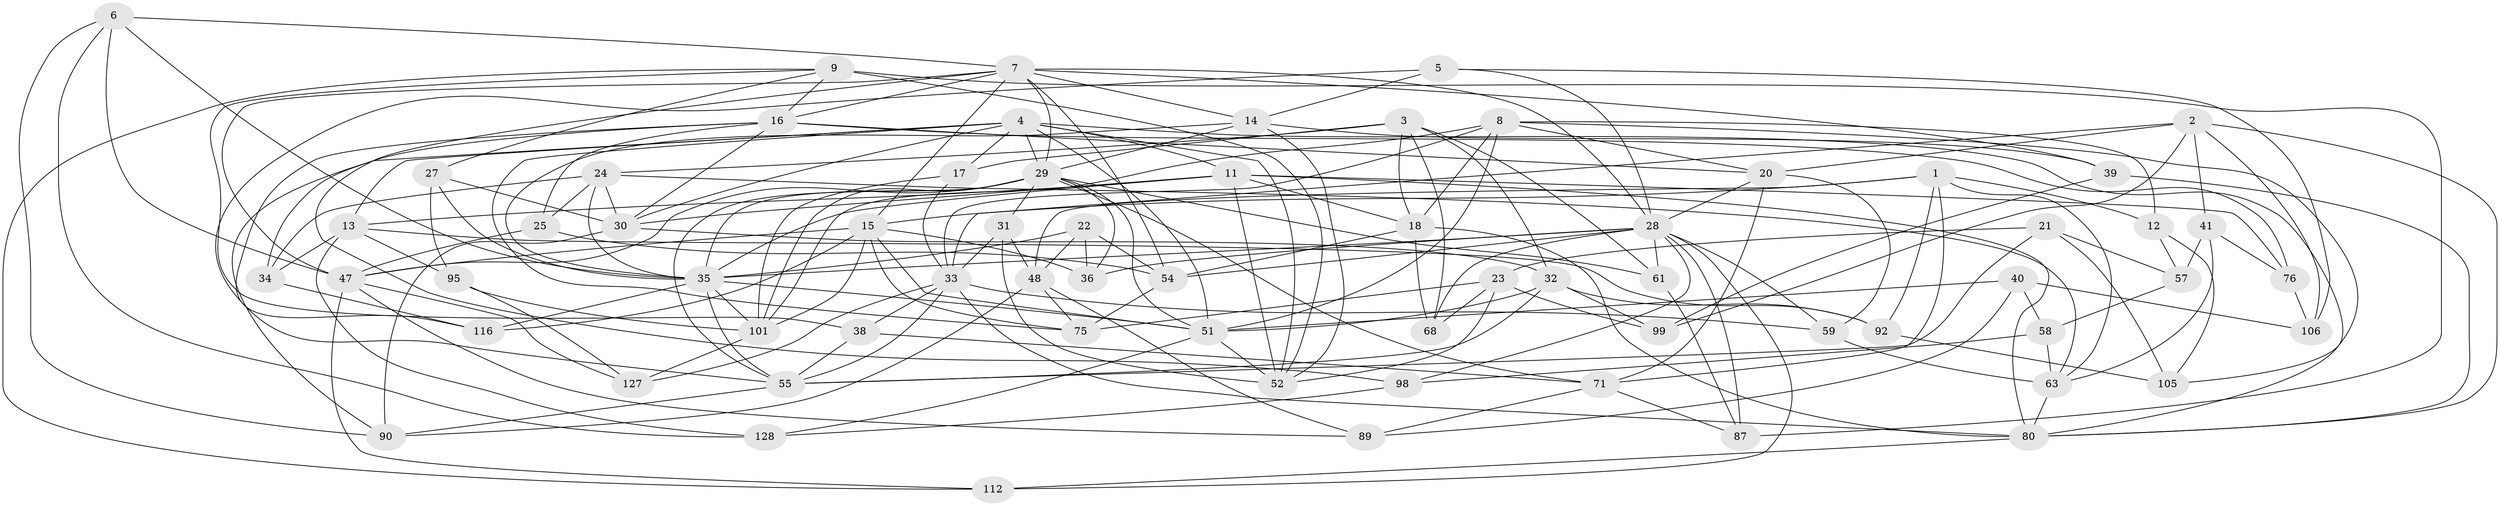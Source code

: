// original degree distribution, {4: 1.0}
// Generated by graph-tools (version 1.1) at 2025/16/03/09/25 04:16:18]
// undirected, 67 vertices, 191 edges
graph export_dot {
graph [start="1"]
  node [color=gray90,style=filled];
  1 [super="+26"];
  2 [super="+81"];
  3 [super="+107"];
  4 [super="+97+37"];
  5;
  6 [super="+49"];
  7 [super="+129+53+62"];
  8 [super="+10"];
  9 [super="+103"];
  11 [super="+43+67+93"];
  12;
  13 [super="+115"];
  14 [super="+19"];
  15 [super="+82+70"];
  16 [super="+132+74"];
  17;
  18 [super="+119"];
  20 [super="+60"];
  21;
  22;
  23 [super="+72"];
  24 [super="+44"];
  25;
  27;
  28 [super="+66+65+110"];
  29 [super="+96+56+84+64"];
  30 [super="+109"];
  31;
  32 [super="+131"];
  33 [super="+46+42"];
  34;
  35 [super="+50+113+45"];
  36;
  38;
  39;
  40;
  41;
  47 [super="+73"];
  48 [super="+104"];
  51 [super="+102+100"];
  52 [super="+83+125"];
  54 [super="+77"];
  55 [super="+79+91"];
  57;
  58;
  59;
  61;
  63 [super="+69"];
  68;
  71 [super="+88"];
  75 [super="+94"];
  76;
  80 [super="+86"];
  87 [super="+126"];
  89;
  90 [super="+120"];
  92;
  95;
  98;
  99;
  101 [super="+114+124"];
  105;
  106;
  112;
  116;
  127;
  128;
  1 -- 12;
  1 -- 92;
  1 -- 63;
  1 -- 71;
  1 -- 48;
  1 -- 15;
  2 -- 20;
  2 -- 41;
  2 -- 99;
  2 -- 106;
  2 -- 80;
  2 -- 33;
  3 -- 68;
  3 -- 17;
  3 -- 61;
  3 -- 32;
  3 -- 18;
  3 -- 24;
  4 -- 51 [weight=2];
  4 -- 80;
  4 -- 17;
  4 -- 75;
  4 -- 11 [weight=2];
  4 -- 13;
  4 -- 52;
  4 -- 90;
  4 -- 29;
  4 -- 30;
  5 -- 106;
  5 -- 14;
  5 -- 55;
  5 -- 28;
  6 -- 47;
  6 -- 7;
  6 -- 128;
  6 -- 90;
  6 -- 35 [weight=2];
  7 -- 47;
  7 -- 14;
  7 -- 39;
  7 -- 98;
  7 -- 15;
  7 -- 29;
  7 -- 16;
  7 -- 28;
  7 -- 54;
  8 -- 33 [weight=2];
  8 -- 18;
  8 -- 20;
  8 -- 105;
  8 -- 12;
  8 -- 101;
  8 -- 51;
  9 -- 87 [weight=3];
  9 -- 52;
  9 -- 112;
  9 -- 38;
  9 -- 27;
  9 -- 16;
  11 -- 76;
  11 -- 30;
  11 -- 80;
  11 -- 18;
  11 -- 52 [weight=2];
  11 -- 35;
  11 -- 13;
  12 -- 105;
  12 -- 57;
  13 -- 95;
  13 -- 34;
  13 -- 128;
  13 -- 92;
  14 -- 35;
  14 -- 52;
  14 -- 39;
  14 -- 29;
  15 -- 75;
  15 -- 116;
  15 -- 51;
  15 -- 47;
  15 -- 36;
  15 -- 101;
  16 -- 76;
  16 -- 116;
  16 -- 34;
  16 -- 20;
  16 -- 25;
  16 -- 30;
  17 -- 101;
  17 -- 33;
  18 -- 68;
  18 -- 80;
  18 -- 54;
  20 -- 59;
  20 -- 28;
  20 -- 71;
  21 -- 57;
  21 -- 55;
  21 -- 105;
  21 -- 23;
  22 -- 36;
  22 -- 54;
  22 -- 48;
  22 -- 35;
  23 -- 99;
  23 -- 68;
  23 -- 75 [weight=2];
  23 -- 52;
  24 -- 25;
  24 -- 34;
  24 -- 63;
  24 -- 35;
  24 -- 30;
  25 -- 47;
  25 -- 54;
  27 -- 30;
  27 -- 95;
  27 -- 35;
  28 -- 112;
  28 -- 59;
  28 -- 54;
  28 -- 98;
  28 -- 68;
  28 -- 35;
  28 -- 36;
  28 -- 61;
  28 -- 87;
  29 -- 35;
  29 -- 55;
  29 -- 61;
  29 -- 71;
  29 -- 47;
  29 -- 36;
  29 -- 101;
  29 -- 51;
  29 -- 31;
  30 -- 32;
  30 -- 90 [weight=2];
  31 -- 48;
  31 -- 52;
  31 -- 33;
  32 -- 99;
  32 -- 51;
  32 -- 92;
  32 -- 55;
  33 -- 80;
  33 -- 38;
  33 -- 55;
  33 -- 59;
  33 -- 127;
  34 -- 116;
  35 -- 116;
  35 -- 101 [weight=2];
  35 -- 51;
  35 -- 55;
  38 -- 55;
  38 -- 71;
  39 -- 99;
  39 -- 80;
  40 -- 89;
  40 -- 51;
  40 -- 106;
  40 -- 58;
  41 -- 57;
  41 -- 63;
  41 -- 76;
  47 -- 127;
  47 -- 112;
  47 -- 89;
  48 -- 89;
  48 -- 90;
  48 -- 75;
  51 -- 128;
  51 -- 52;
  54 -- 75;
  55 -- 90;
  57 -- 58;
  58 -- 98;
  58 -- 63;
  59 -- 63;
  61 -- 87;
  63 -- 80;
  71 -- 89;
  71 -- 87;
  76 -- 106;
  80 -- 112;
  92 -- 105;
  95 -- 101;
  95 -- 127;
  98 -- 128;
  101 -- 127;
}
